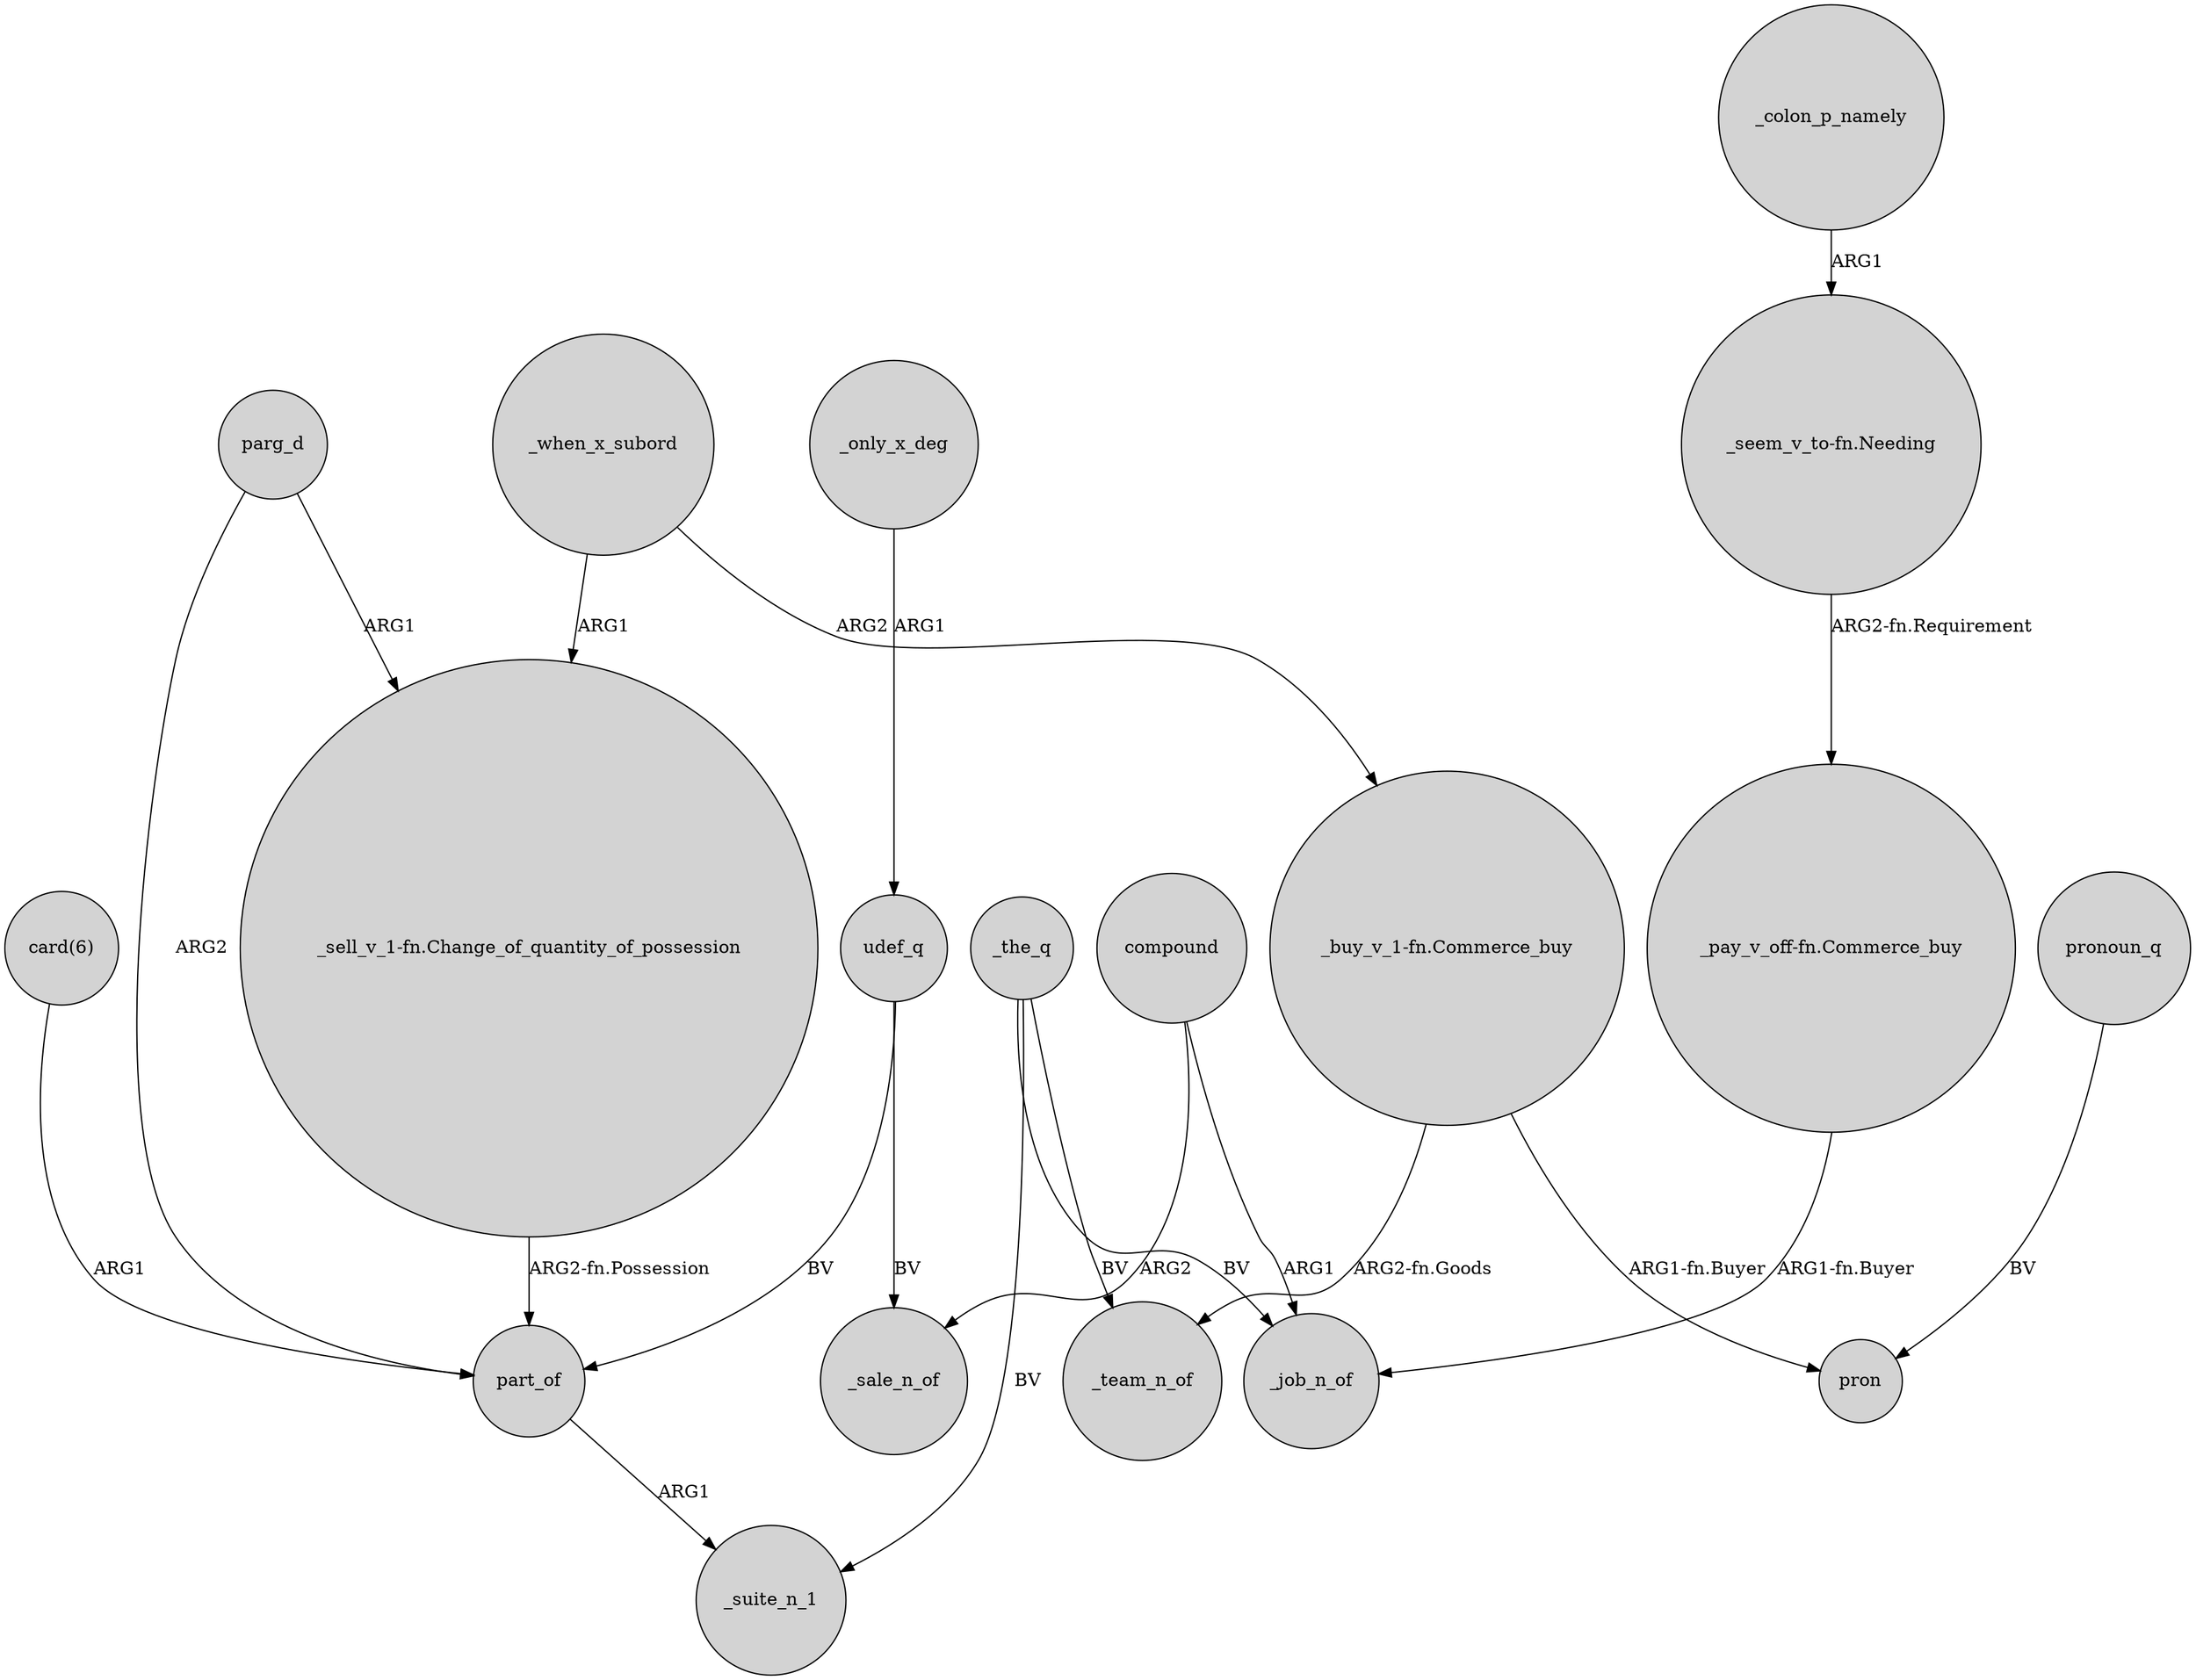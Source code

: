 digraph {
	node [shape=circle style=filled]
	_the_q -> _suite_n_1 [label=BV]
	"card(6)" -> part_of [label=ARG1]
	_when_x_subord -> "_buy_v_1-fn.Commerce_buy" [label=ARG2]
	_colon_p_namely -> "_seem_v_to-fn.Needing" [label=ARG1]
	udef_q -> part_of [label=BV]
	"_buy_v_1-fn.Commerce_buy" -> pron [label="ARG1-fn.Buyer"]
	udef_q -> _sale_n_of [label=BV]
	parg_d -> "_sell_v_1-fn.Change_of_quantity_of_possession" [label=ARG1]
	parg_d -> part_of [label=ARG2]
	pronoun_q -> pron [label=BV]
	"_seem_v_to-fn.Needing" -> "_pay_v_off-fn.Commerce_buy" [label="ARG2-fn.Requirement"]
	part_of -> _suite_n_1 [label=ARG1]
	_when_x_subord -> "_sell_v_1-fn.Change_of_quantity_of_possession" [label=ARG1]
	_the_q -> _team_n_of [label=BV]
	"_pay_v_off-fn.Commerce_buy" -> _job_n_of [label="ARG1-fn.Buyer"]
	"_buy_v_1-fn.Commerce_buy" -> _team_n_of [label="ARG2-fn.Goods"]
	_the_q -> _job_n_of [label=BV]
	_only_x_deg -> udef_q [label=ARG1]
	"_sell_v_1-fn.Change_of_quantity_of_possession" -> part_of [label="ARG2-fn.Possession"]
	compound -> _sale_n_of [label=ARG2]
	compound -> _job_n_of [label=ARG1]
}
